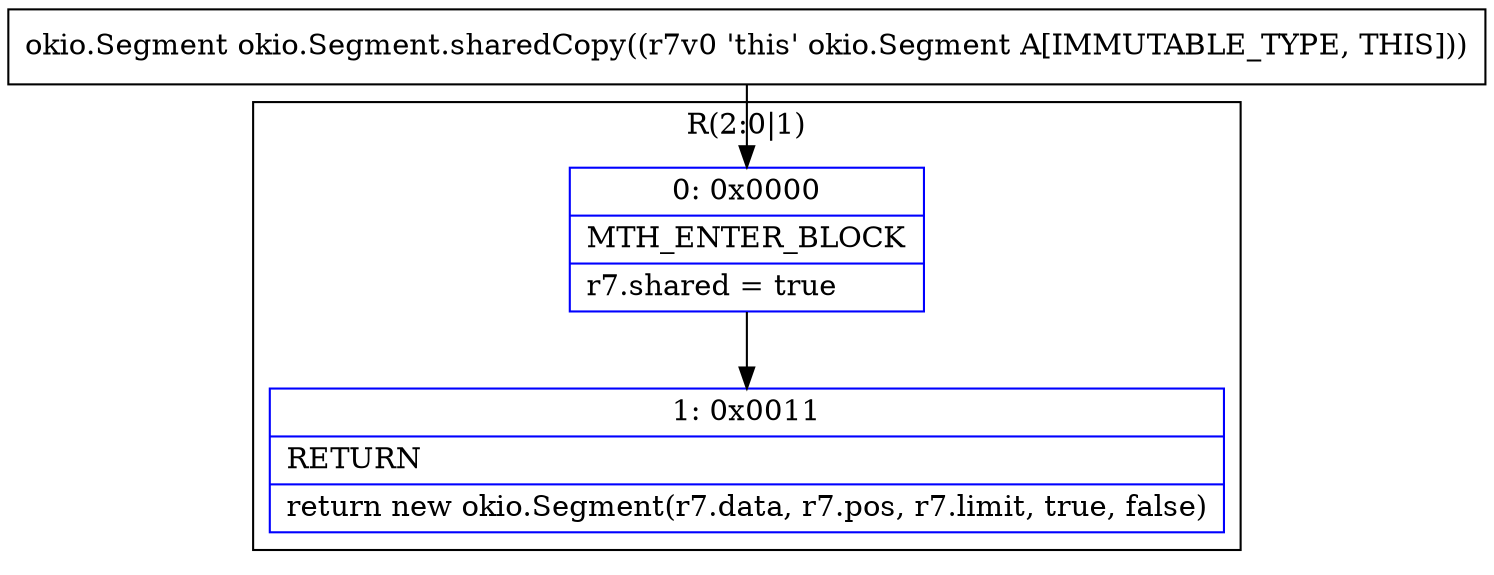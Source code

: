 digraph "CFG forokio.Segment.sharedCopy()Lokio\/Segment;" {
subgraph cluster_Region_348823879 {
label = "R(2:0|1)";
node [shape=record,color=blue];
Node_0 [shape=record,label="{0\:\ 0x0000|MTH_ENTER_BLOCK\l|r7.shared = true\l}"];
Node_1 [shape=record,label="{1\:\ 0x0011|RETURN\l|return new okio.Segment(r7.data, r7.pos, r7.limit, true, false)\l}"];
}
MethodNode[shape=record,label="{okio.Segment okio.Segment.sharedCopy((r7v0 'this' okio.Segment A[IMMUTABLE_TYPE, THIS])) }"];
MethodNode -> Node_0;
Node_0 -> Node_1;
}

